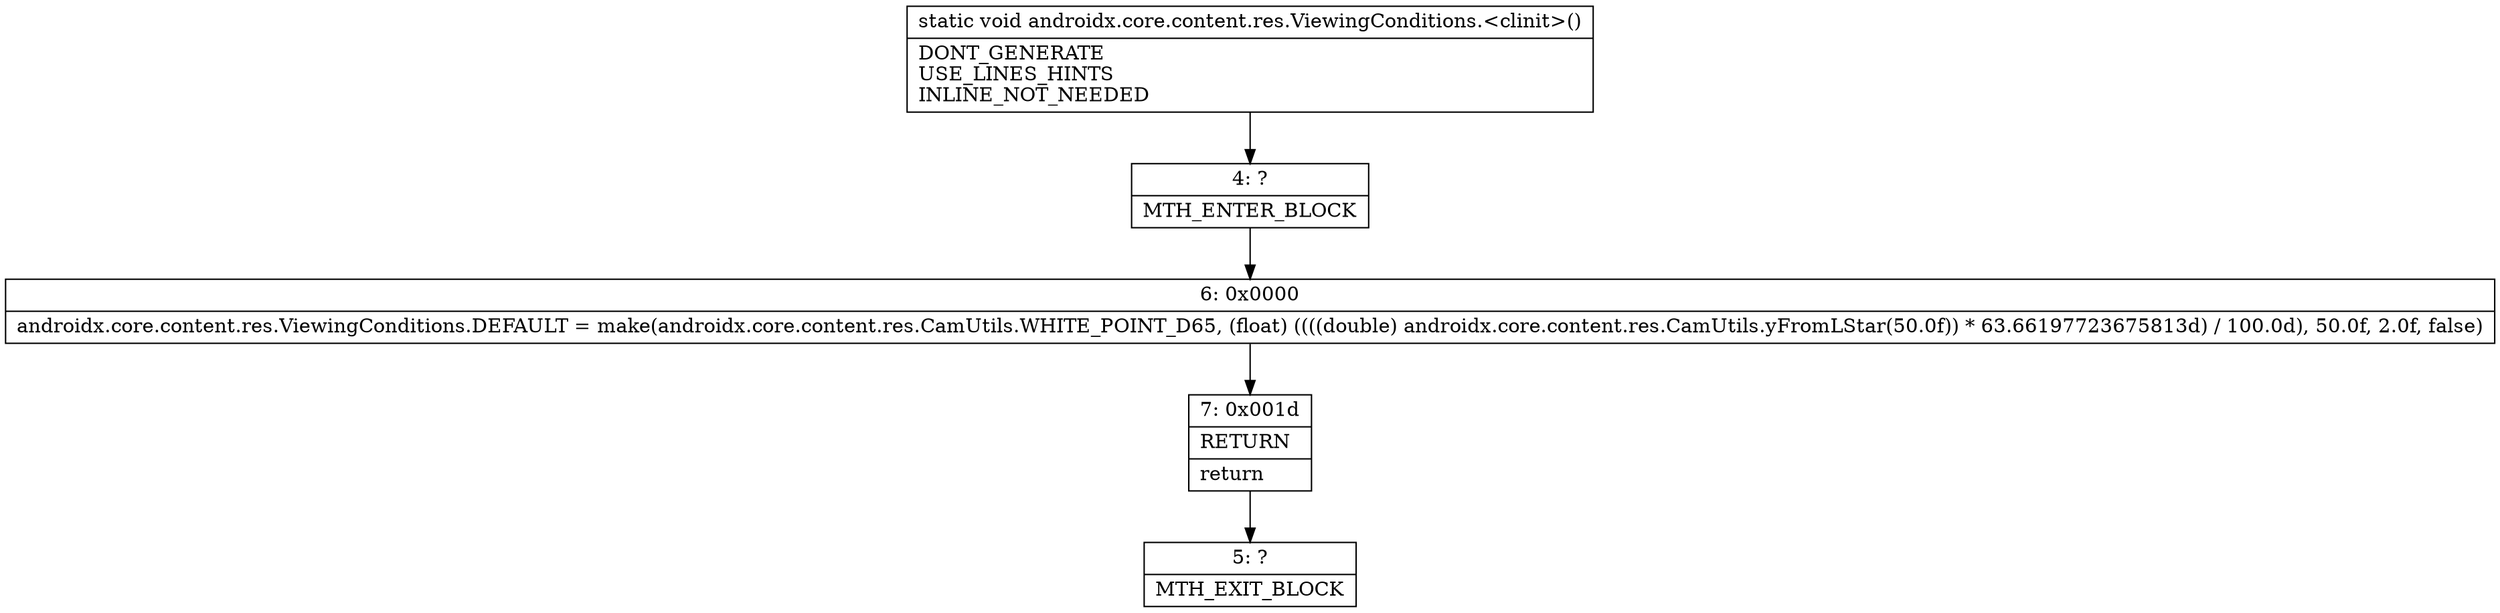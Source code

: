 digraph "CFG forandroidx.core.content.res.ViewingConditions.\<clinit\>()V" {
Node_4 [shape=record,label="{4\:\ ?|MTH_ENTER_BLOCK\l}"];
Node_6 [shape=record,label="{6\:\ 0x0000|androidx.core.content.res.ViewingConditions.DEFAULT = make(androidx.core.content.res.CamUtils.WHITE_POINT_D65, (float) ((((double) androidx.core.content.res.CamUtils.yFromLStar(50.0f)) * 63.66197723675813d) \/ 100.0d), 50.0f, 2.0f, false)\l}"];
Node_7 [shape=record,label="{7\:\ 0x001d|RETURN\l|return\l}"];
Node_5 [shape=record,label="{5\:\ ?|MTH_EXIT_BLOCK\l}"];
MethodNode[shape=record,label="{static void androidx.core.content.res.ViewingConditions.\<clinit\>()  | DONT_GENERATE\lUSE_LINES_HINTS\lINLINE_NOT_NEEDED\l}"];
MethodNode -> Node_4;Node_4 -> Node_6;
Node_6 -> Node_7;
Node_7 -> Node_5;
}

